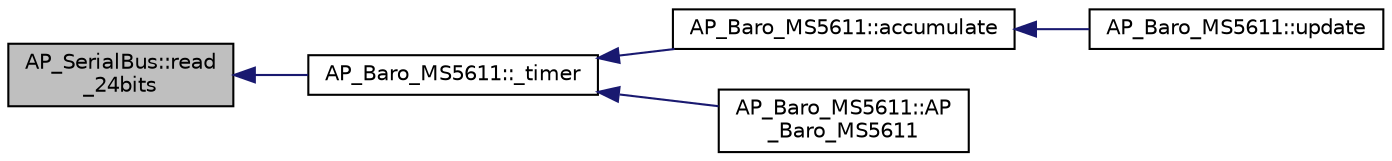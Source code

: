 digraph "AP_SerialBus::read_24bits"
{
 // INTERACTIVE_SVG=YES
  edge [fontname="Helvetica",fontsize="10",labelfontname="Helvetica",labelfontsize="10"];
  node [fontname="Helvetica",fontsize="10",shape=record];
  rankdir="LR";
  Node1 [label="AP_SerialBus::read\l_24bits",height=0.2,width=0.4,color="black", fillcolor="grey75", style="filled" fontcolor="black"];
  Node1 -> Node2 [dir="back",color="midnightblue",fontsize="10",style="solid",fontname="Helvetica"];
  Node2 [label="AP_Baro_MS5611::_timer",height=0.2,width=0.4,color="black", fillcolor="white", style="filled",URL="$classAP__Baro__MS5611.html#a754a45cd1e595ebd27fc4516341f3528"];
  Node2 -> Node3 [dir="back",color="midnightblue",fontsize="10",style="solid",fontname="Helvetica"];
  Node3 [label="AP_Baro_MS5611::accumulate",height=0.2,width=0.4,color="black", fillcolor="white", style="filled",URL="$classAP__Baro__MS5611.html#ab150f02d7a128f50c583578a411ed34d"];
  Node3 -> Node4 [dir="back",color="midnightblue",fontsize="10",style="solid",fontname="Helvetica"];
  Node4 [label="AP_Baro_MS5611::update",height=0.2,width=0.4,color="black", fillcolor="white", style="filled",URL="$classAP__Baro__MS5611.html#aaabf16d34651abefbe5a9c81f1eb7016"];
  Node2 -> Node5 [dir="back",color="midnightblue",fontsize="10",style="solid",fontname="Helvetica"];
  Node5 [label="AP_Baro_MS5611::AP\l_Baro_MS5611",height=0.2,width=0.4,color="black", fillcolor="white", style="filled",URL="$classAP__Baro__MS5611.html#a5e36586ae33638288843d7bc9ba5c607"];
}

